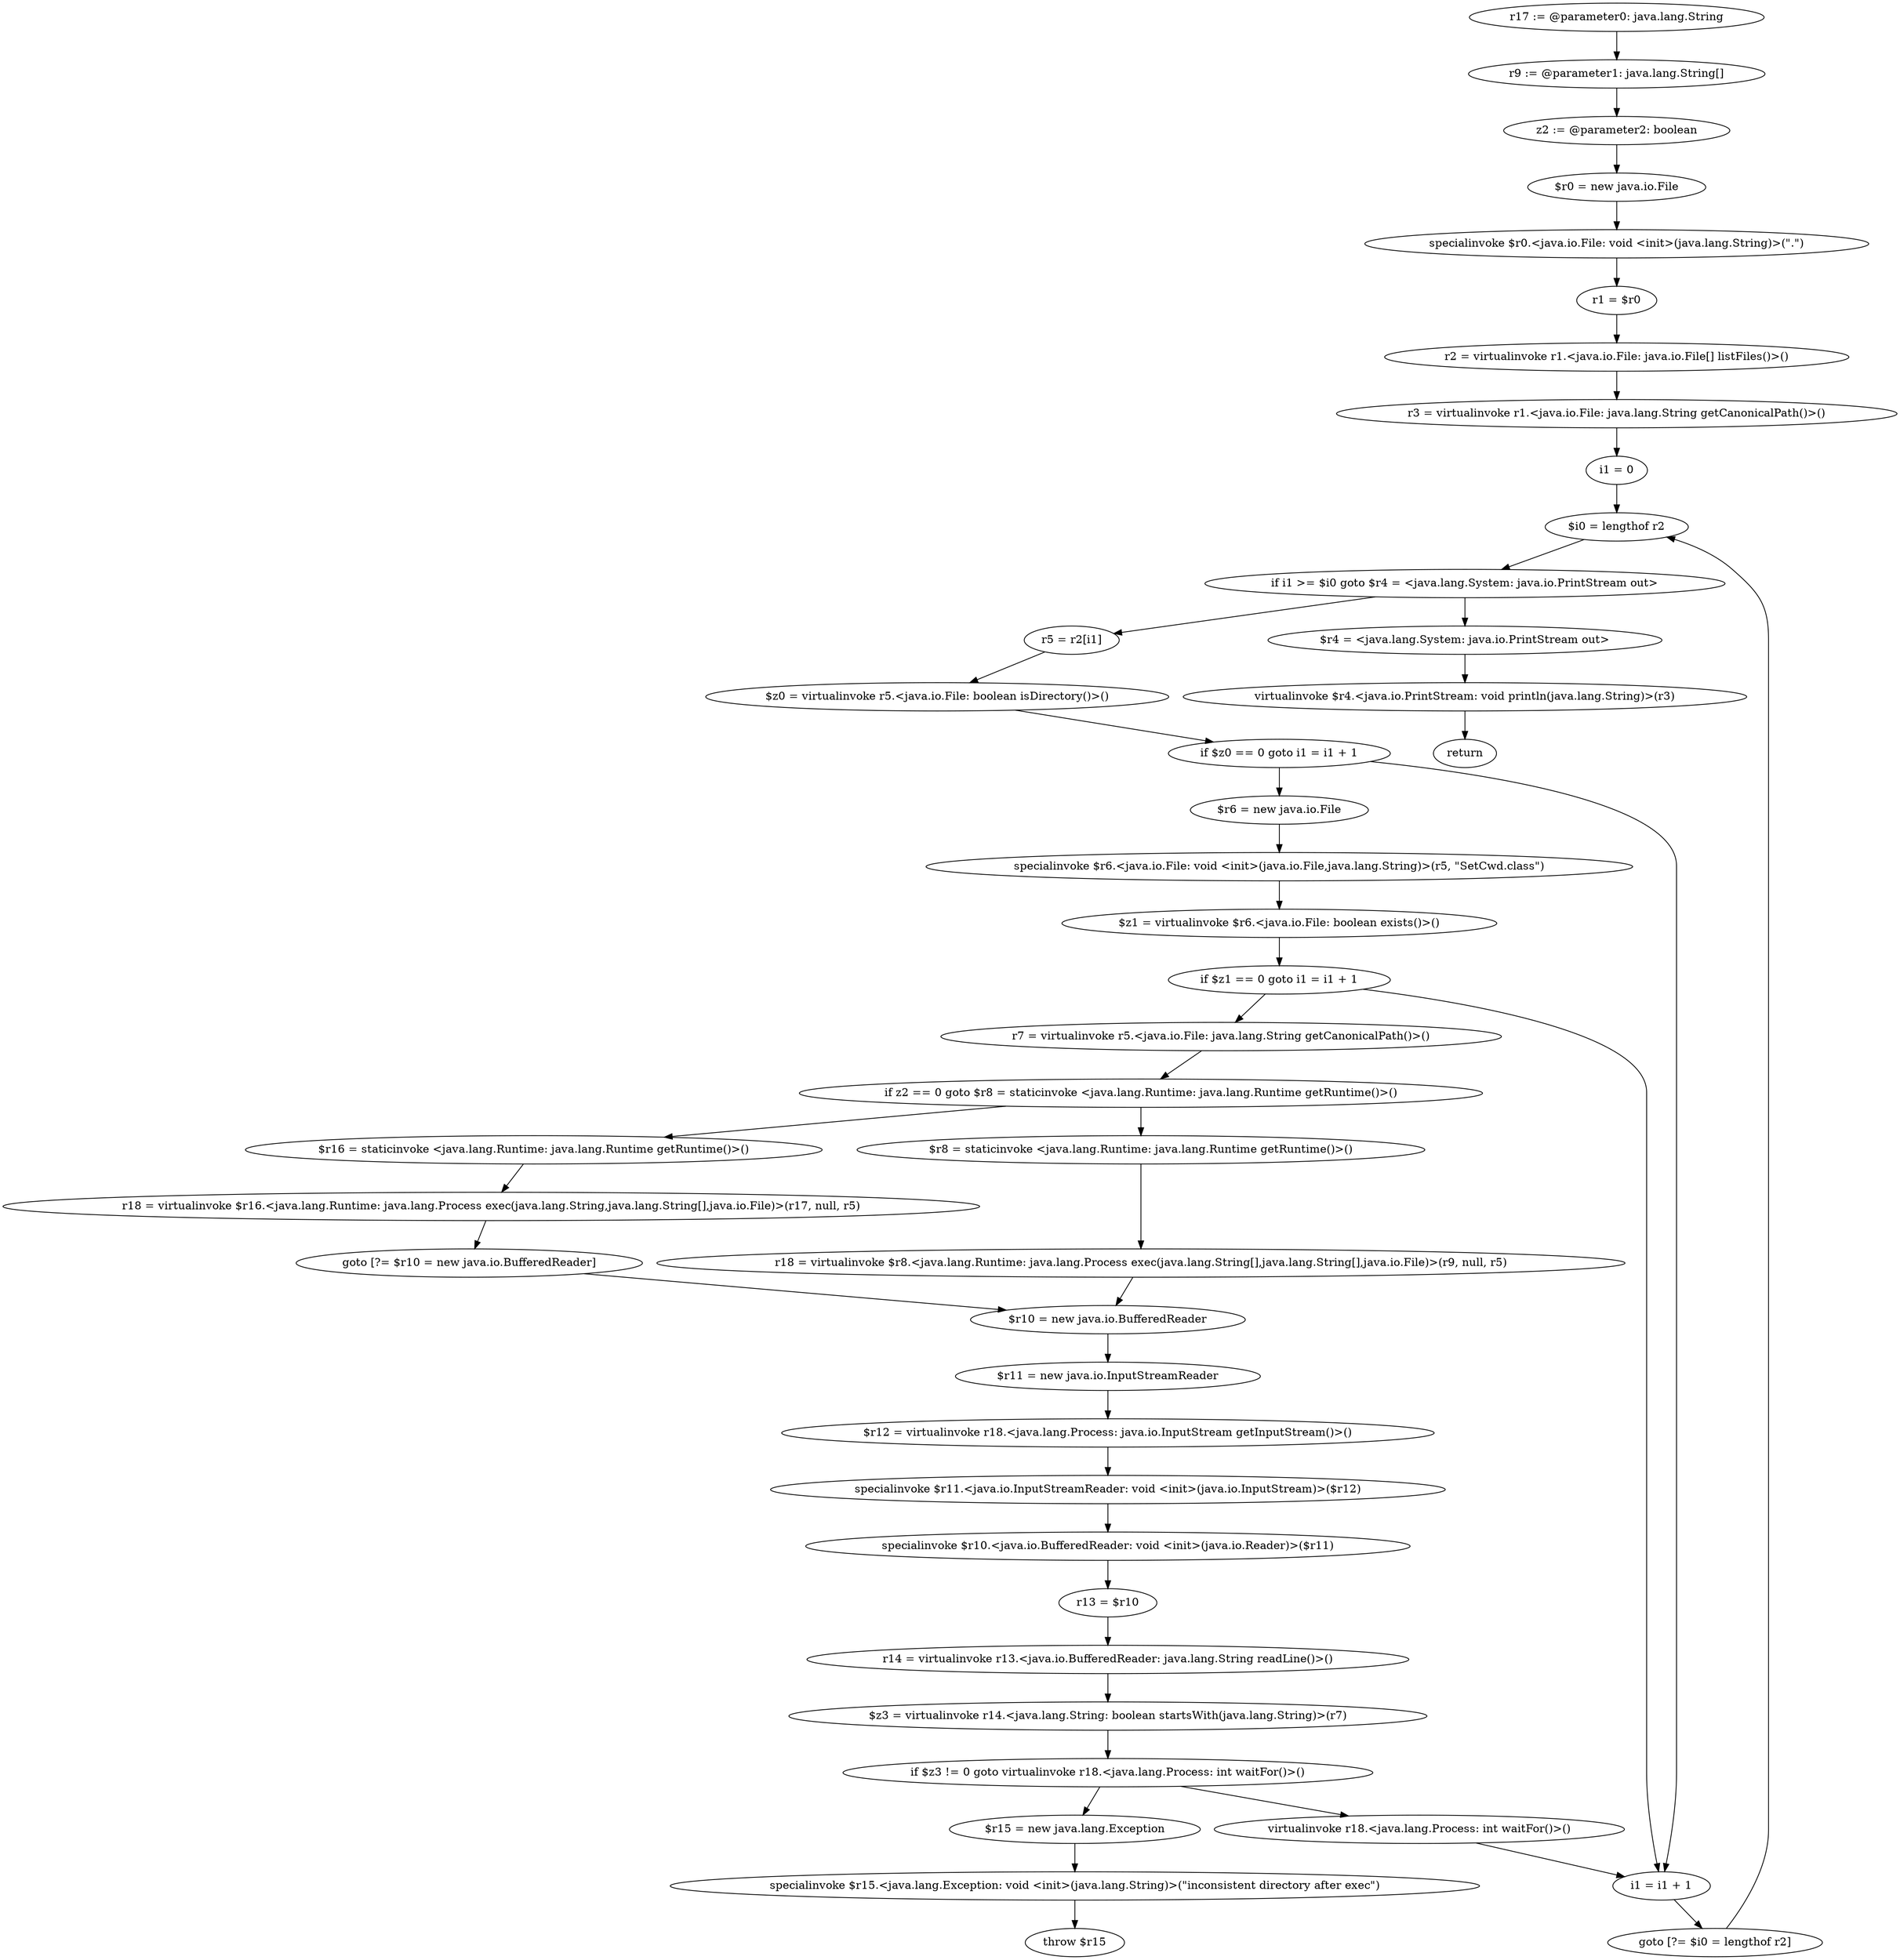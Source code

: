 digraph "unitGraph" {
    "r17 := @parameter0: java.lang.String"
    "r9 := @parameter1: java.lang.String[]"
    "z2 := @parameter2: boolean"
    "$r0 = new java.io.File"
    "specialinvoke $r0.<java.io.File: void <init>(java.lang.String)>(\".\")"
    "r1 = $r0"
    "r2 = virtualinvoke r1.<java.io.File: java.io.File[] listFiles()>()"
    "r3 = virtualinvoke r1.<java.io.File: java.lang.String getCanonicalPath()>()"
    "i1 = 0"
    "$i0 = lengthof r2"
    "if i1 >= $i0 goto $r4 = <java.lang.System: java.io.PrintStream out>"
    "r5 = r2[i1]"
    "$z0 = virtualinvoke r5.<java.io.File: boolean isDirectory()>()"
    "if $z0 == 0 goto i1 = i1 + 1"
    "$r6 = new java.io.File"
    "specialinvoke $r6.<java.io.File: void <init>(java.io.File,java.lang.String)>(r5, \"SetCwd.class\")"
    "$z1 = virtualinvoke $r6.<java.io.File: boolean exists()>()"
    "if $z1 == 0 goto i1 = i1 + 1"
    "r7 = virtualinvoke r5.<java.io.File: java.lang.String getCanonicalPath()>()"
    "if z2 == 0 goto $r8 = staticinvoke <java.lang.Runtime: java.lang.Runtime getRuntime()>()"
    "$r16 = staticinvoke <java.lang.Runtime: java.lang.Runtime getRuntime()>()"
    "r18 = virtualinvoke $r16.<java.lang.Runtime: java.lang.Process exec(java.lang.String,java.lang.String[],java.io.File)>(r17, null, r5)"
    "goto [?= $r10 = new java.io.BufferedReader]"
    "$r8 = staticinvoke <java.lang.Runtime: java.lang.Runtime getRuntime()>()"
    "r18 = virtualinvoke $r8.<java.lang.Runtime: java.lang.Process exec(java.lang.String[],java.lang.String[],java.io.File)>(r9, null, r5)"
    "$r10 = new java.io.BufferedReader"
    "$r11 = new java.io.InputStreamReader"
    "$r12 = virtualinvoke r18.<java.lang.Process: java.io.InputStream getInputStream()>()"
    "specialinvoke $r11.<java.io.InputStreamReader: void <init>(java.io.InputStream)>($r12)"
    "specialinvoke $r10.<java.io.BufferedReader: void <init>(java.io.Reader)>($r11)"
    "r13 = $r10"
    "r14 = virtualinvoke r13.<java.io.BufferedReader: java.lang.String readLine()>()"
    "$z3 = virtualinvoke r14.<java.lang.String: boolean startsWith(java.lang.String)>(r7)"
    "if $z3 != 0 goto virtualinvoke r18.<java.lang.Process: int waitFor()>()"
    "$r15 = new java.lang.Exception"
    "specialinvoke $r15.<java.lang.Exception: void <init>(java.lang.String)>(\"inconsistent directory after exec\")"
    "throw $r15"
    "virtualinvoke r18.<java.lang.Process: int waitFor()>()"
    "i1 = i1 + 1"
    "goto [?= $i0 = lengthof r2]"
    "$r4 = <java.lang.System: java.io.PrintStream out>"
    "virtualinvoke $r4.<java.io.PrintStream: void println(java.lang.String)>(r3)"
    "return"
    "r17 := @parameter0: java.lang.String"->"r9 := @parameter1: java.lang.String[]";
    "r9 := @parameter1: java.lang.String[]"->"z2 := @parameter2: boolean";
    "z2 := @parameter2: boolean"->"$r0 = new java.io.File";
    "$r0 = new java.io.File"->"specialinvoke $r0.<java.io.File: void <init>(java.lang.String)>(\".\")";
    "specialinvoke $r0.<java.io.File: void <init>(java.lang.String)>(\".\")"->"r1 = $r0";
    "r1 = $r0"->"r2 = virtualinvoke r1.<java.io.File: java.io.File[] listFiles()>()";
    "r2 = virtualinvoke r1.<java.io.File: java.io.File[] listFiles()>()"->"r3 = virtualinvoke r1.<java.io.File: java.lang.String getCanonicalPath()>()";
    "r3 = virtualinvoke r1.<java.io.File: java.lang.String getCanonicalPath()>()"->"i1 = 0";
    "i1 = 0"->"$i0 = lengthof r2";
    "$i0 = lengthof r2"->"if i1 >= $i0 goto $r4 = <java.lang.System: java.io.PrintStream out>";
    "if i1 >= $i0 goto $r4 = <java.lang.System: java.io.PrintStream out>"->"r5 = r2[i1]";
    "if i1 >= $i0 goto $r4 = <java.lang.System: java.io.PrintStream out>"->"$r4 = <java.lang.System: java.io.PrintStream out>";
    "r5 = r2[i1]"->"$z0 = virtualinvoke r5.<java.io.File: boolean isDirectory()>()";
    "$z0 = virtualinvoke r5.<java.io.File: boolean isDirectory()>()"->"if $z0 == 0 goto i1 = i1 + 1";
    "if $z0 == 0 goto i1 = i1 + 1"->"$r6 = new java.io.File";
    "if $z0 == 0 goto i1 = i1 + 1"->"i1 = i1 + 1";
    "$r6 = new java.io.File"->"specialinvoke $r6.<java.io.File: void <init>(java.io.File,java.lang.String)>(r5, \"SetCwd.class\")";
    "specialinvoke $r6.<java.io.File: void <init>(java.io.File,java.lang.String)>(r5, \"SetCwd.class\")"->"$z1 = virtualinvoke $r6.<java.io.File: boolean exists()>()";
    "$z1 = virtualinvoke $r6.<java.io.File: boolean exists()>()"->"if $z1 == 0 goto i1 = i1 + 1";
    "if $z1 == 0 goto i1 = i1 + 1"->"r7 = virtualinvoke r5.<java.io.File: java.lang.String getCanonicalPath()>()";
    "if $z1 == 0 goto i1 = i1 + 1"->"i1 = i1 + 1";
    "r7 = virtualinvoke r5.<java.io.File: java.lang.String getCanonicalPath()>()"->"if z2 == 0 goto $r8 = staticinvoke <java.lang.Runtime: java.lang.Runtime getRuntime()>()";
    "if z2 == 0 goto $r8 = staticinvoke <java.lang.Runtime: java.lang.Runtime getRuntime()>()"->"$r16 = staticinvoke <java.lang.Runtime: java.lang.Runtime getRuntime()>()";
    "if z2 == 0 goto $r8 = staticinvoke <java.lang.Runtime: java.lang.Runtime getRuntime()>()"->"$r8 = staticinvoke <java.lang.Runtime: java.lang.Runtime getRuntime()>()";
    "$r16 = staticinvoke <java.lang.Runtime: java.lang.Runtime getRuntime()>()"->"r18 = virtualinvoke $r16.<java.lang.Runtime: java.lang.Process exec(java.lang.String,java.lang.String[],java.io.File)>(r17, null, r5)";
    "r18 = virtualinvoke $r16.<java.lang.Runtime: java.lang.Process exec(java.lang.String,java.lang.String[],java.io.File)>(r17, null, r5)"->"goto [?= $r10 = new java.io.BufferedReader]";
    "goto [?= $r10 = new java.io.BufferedReader]"->"$r10 = new java.io.BufferedReader";
    "$r8 = staticinvoke <java.lang.Runtime: java.lang.Runtime getRuntime()>()"->"r18 = virtualinvoke $r8.<java.lang.Runtime: java.lang.Process exec(java.lang.String[],java.lang.String[],java.io.File)>(r9, null, r5)";
    "r18 = virtualinvoke $r8.<java.lang.Runtime: java.lang.Process exec(java.lang.String[],java.lang.String[],java.io.File)>(r9, null, r5)"->"$r10 = new java.io.BufferedReader";
    "$r10 = new java.io.BufferedReader"->"$r11 = new java.io.InputStreamReader";
    "$r11 = new java.io.InputStreamReader"->"$r12 = virtualinvoke r18.<java.lang.Process: java.io.InputStream getInputStream()>()";
    "$r12 = virtualinvoke r18.<java.lang.Process: java.io.InputStream getInputStream()>()"->"specialinvoke $r11.<java.io.InputStreamReader: void <init>(java.io.InputStream)>($r12)";
    "specialinvoke $r11.<java.io.InputStreamReader: void <init>(java.io.InputStream)>($r12)"->"specialinvoke $r10.<java.io.BufferedReader: void <init>(java.io.Reader)>($r11)";
    "specialinvoke $r10.<java.io.BufferedReader: void <init>(java.io.Reader)>($r11)"->"r13 = $r10";
    "r13 = $r10"->"r14 = virtualinvoke r13.<java.io.BufferedReader: java.lang.String readLine()>()";
    "r14 = virtualinvoke r13.<java.io.BufferedReader: java.lang.String readLine()>()"->"$z3 = virtualinvoke r14.<java.lang.String: boolean startsWith(java.lang.String)>(r7)";
    "$z3 = virtualinvoke r14.<java.lang.String: boolean startsWith(java.lang.String)>(r7)"->"if $z3 != 0 goto virtualinvoke r18.<java.lang.Process: int waitFor()>()";
    "if $z3 != 0 goto virtualinvoke r18.<java.lang.Process: int waitFor()>()"->"$r15 = new java.lang.Exception";
    "if $z3 != 0 goto virtualinvoke r18.<java.lang.Process: int waitFor()>()"->"virtualinvoke r18.<java.lang.Process: int waitFor()>()";
    "$r15 = new java.lang.Exception"->"specialinvoke $r15.<java.lang.Exception: void <init>(java.lang.String)>(\"inconsistent directory after exec\")";
    "specialinvoke $r15.<java.lang.Exception: void <init>(java.lang.String)>(\"inconsistent directory after exec\")"->"throw $r15";
    "virtualinvoke r18.<java.lang.Process: int waitFor()>()"->"i1 = i1 + 1";
    "i1 = i1 + 1"->"goto [?= $i0 = lengthof r2]";
    "goto [?= $i0 = lengthof r2]"->"$i0 = lengthof r2";
    "$r4 = <java.lang.System: java.io.PrintStream out>"->"virtualinvoke $r4.<java.io.PrintStream: void println(java.lang.String)>(r3)";
    "virtualinvoke $r4.<java.io.PrintStream: void println(java.lang.String)>(r3)"->"return";
}
